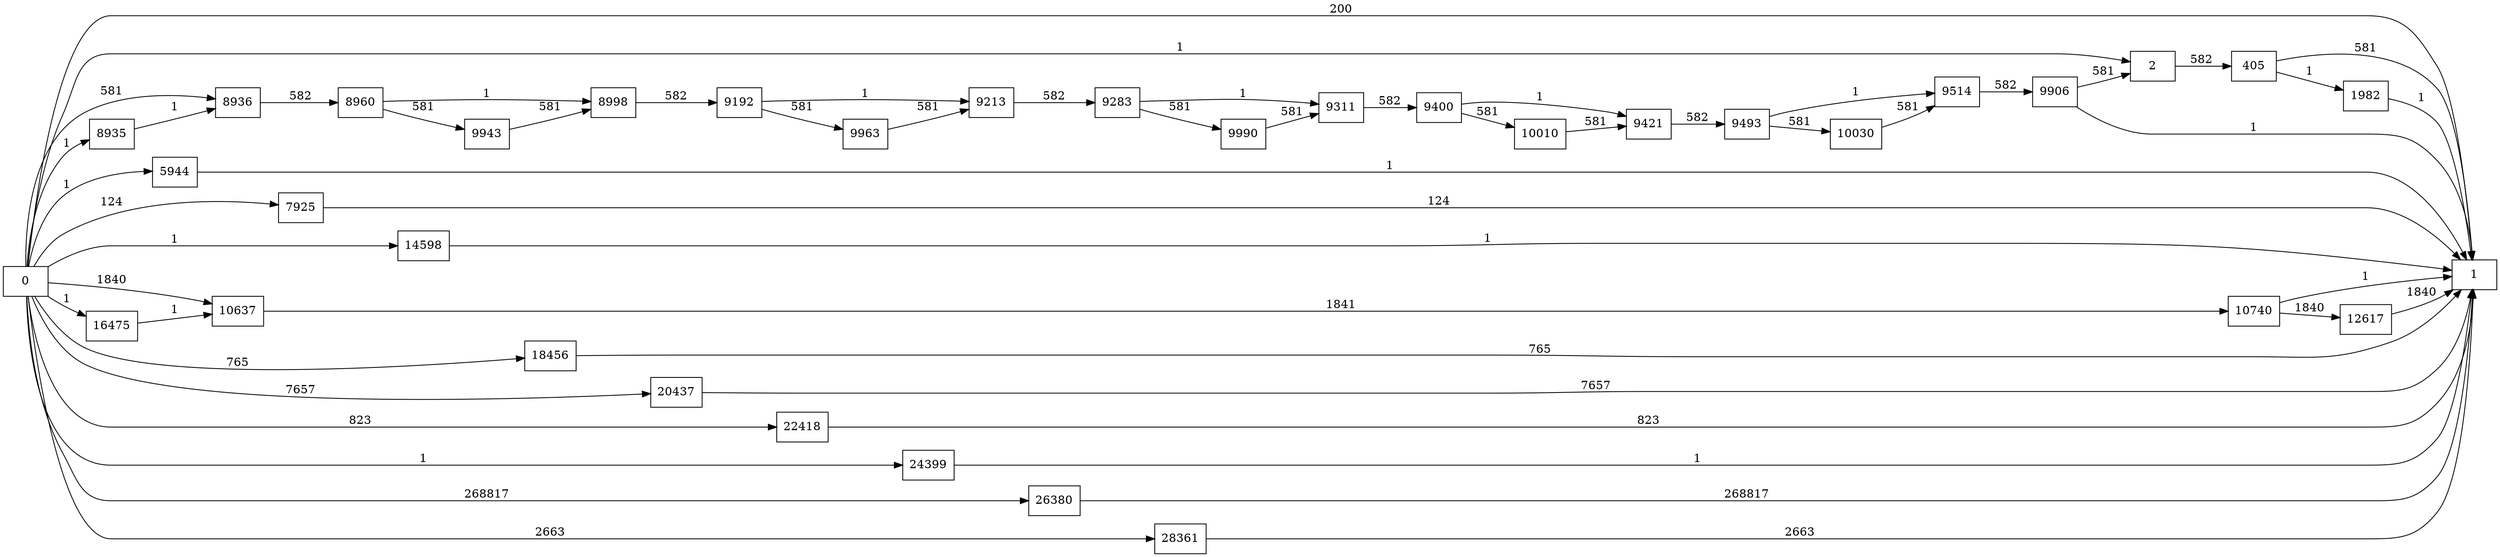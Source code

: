 digraph {
	graph [rankdir=LR]
	node [shape=rectangle]
	2 -> 405 [label=582]
	405 -> 1 [label=581]
	405 -> 1982 [label=1]
	1982 -> 1 [label=1]
	5944 -> 1 [label=1]
	7925 -> 1 [label=124]
	8935 -> 8936 [label=1]
	8936 -> 8960 [label=582]
	8960 -> 8998 [label=1]
	8960 -> 9943 [label=581]
	8998 -> 9192 [label=582]
	9192 -> 9213 [label=1]
	9192 -> 9963 [label=581]
	9213 -> 9283 [label=582]
	9283 -> 9311 [label=1]
	9283 -> 9990 [label=581]
	9311 -> 9400 [label=582]
	9400 -> 9421 [label=1]
	9400 -> 10010 [label=581]
	9421 -> 9493 [label=582]
	9493 -> 9514 [label=1]
	9493 -> 10030 [label=581]
	9514 -> 9906 [label=582]
	9906 -> 1 [label=1]
	9906 -> 2 [label=581]
	9943 -> 8998 [label=581]
	9963 -> 9213 [label=581]
	9990 -> 9311 [label=581]
	10010 -> 9421 [label=581]
	10030 -> 9514 [label=581]
	10637 -> 10740 [label=1841]
	10740 -> 1 [label=1]
	10740 -> 12617 [label=1840]
	12617 -> 1 [label=1840]
	14598 -> 1 [label=1]
	16475 -> 10637 [label=1]
	18456 -> 1 [label=765]
	20437 -> 1 [label=7657]
	22418 -> 1 [label=823]
	24399 -> 1 [label=1]
	26380 -> 1 [label=268817]
	28361 -> 1 [label=2663]
	0 -> 2 [label=1]
	0 -> 8936 [label=581]
	0 -> 10637 [label=1840]
	0 -> 1 [label=200]
	0 -> 5944 [label=1]
	0 -> 7925 [label=124]
	0 -> 8935 [label=1]
	0 -> 14598 [label=1]
	0 -> 16475 [label=1]
	0 -> 18456 [label=765]
	0 -> 20437 [label=7657]
	0 -> 22418 [label=823]
	0 -> 24399 [label=1]
	0 -> 26380 [label=268817]
	0 -> 28361 [label=2663]
}
